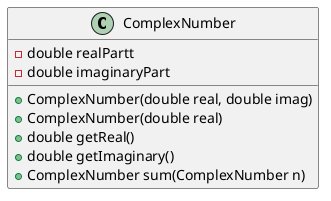 @startuml
'https://plantuml.com/class-diagram

class ComplexNumber{
    -double realPartt
    -double imaginaryPart
    +ComplexNumber(double real, double imag)
    +ComplexNumber(double real)
    +double getReal()
    +double getImaginary()
    +ComplexNumber sum(ComplexNumber n)
}
@enduml